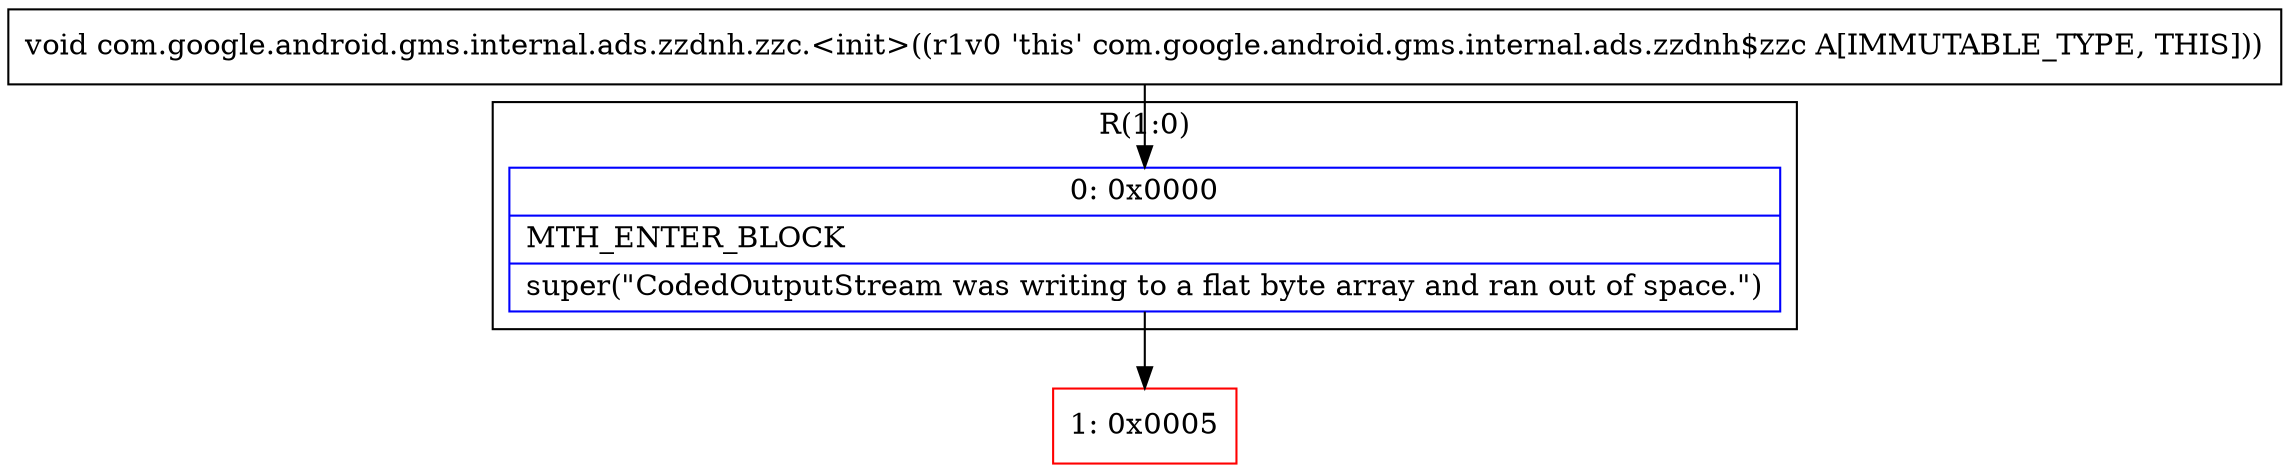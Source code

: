 digraph "CFG forcom.google.android.gms.internal.ads.zzdnh.zzc.\<init\>()V" {
subgraph cluster_Region_950020924 {
label = "R(1:0)";
node [shape=record,color=blue];
Node_0 [shape=record,label="{0\:\ 0x0000|MTH_ENTER_BLOCK\l|super(\"CodedOutputStream was writing to a flat byte array and ran out of space.\")\l}"];
}
Node_1 [shape=record,color=red,label="{1\:\ 0x0005}"];
MethodNode[shape=record,label="{void com.google.android.gms.internal.ads.zzdnh.zzc.\<init\>((r1v0 'this' com.google.android.gms.internal.ads.zzdnh$zzc A[IMMUTABLE_TYPE, THIS])) }"];
MethodNode -> Node_0;
Node_0 -> Node_1;
}


